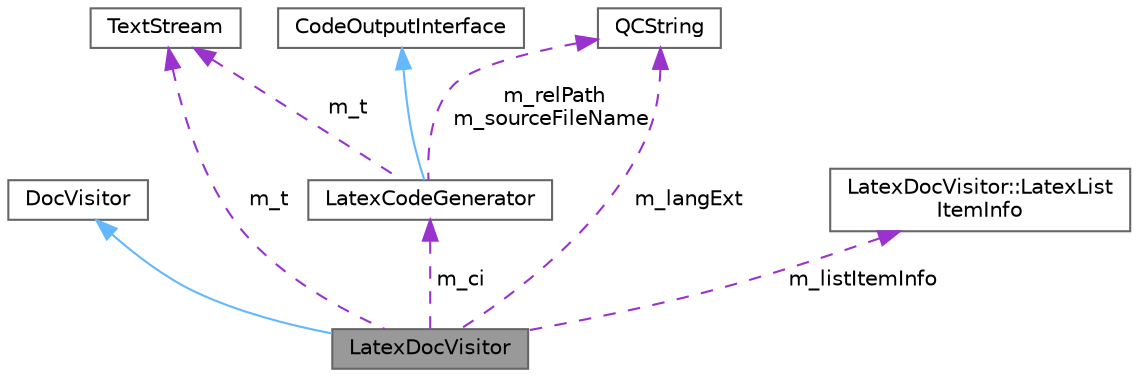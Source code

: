 digraph "LatexDocVisitor"
{
 // INTERACTIVE_SVG=YES
 // LATEX_PDF_SIZE
  bgcolor="transparent";
  edge [fontname=Helvetica,fontsize=10,labelfontname=Helvetica,labelfontsize=10];
  node [fontname=Helvetica,fontsize=10,shape=box,height=0.2,width=0.4];
  Node1 [label="LatexDocVisitor",height=0.2,width=0.4,color="gray40", fillcolor="grey60", style="filled", fontcolor="black",tooltip="Concrete visitor implementation for LaTeX output."];
  Node2 -> Node1 [dir="back",color="steelblue1",style="solid"];
  Node2 [label="DocVisitor",height=0.2,width=0.4,color="gray40", fillcolor="white", style="filled",URL="$d0/d78/class_doc_visitor.html",tooltip="Helper base class for functionality shared by all visitors."];
  Node3 -> Node1 [dir="back",color="darkorchid3",style="dashed",label=" m_t" ];
  Node3 [label="TextStream",height=0.2,width=0.4,color="gray40", fillcolor="white", style="filled",URL="$d3/d30/class_text_stream.html",tooltip="Text streaming class that buffers data."];
  Node4 -> Node1 [dir="back",color="darkorchid3",style="dashed",label=" m_ci" ];
  Node4 [label="LatexCodeGenerator",height=0.2,width=0.4,color="gray40", fillcolor="white", style="filled",URL="$d0/d37/class_latex_code_generator.html",tooltip="Generator for LaTeX code fragments."];
  Node5 -> Node4 [dir="back",color="steelblue1",style="solid"];
  Node5 [label="CodeOutputInterface",height=0.2,width=0.4,color="gray40", fillcolor="white", style="filled",URL="$d5/d9c/class_code_output_interface.html",tooltip="Output interface for code parser."];
  Node3 -> Node4 [dir="back",color="darkorchid3",style="dashed",label=" m_t" ];
  Node6 -> Node4 [dir="back",color="darkorchid3",style="dashed",label=" m_relPath\nm_sourceFileName" ];
  Node6 [label="QCString",height=0.2,width=0.4,color="gray40", fillcolor="white", style="filled",URL="$d9/d45/class_q_c_string.html",tooltip="This is an alternative implementation of QCString."];
  Node6 -> Node1 [dir="back",color="darkorchid3",style="dashed",label=" m_langExt" ];
  Node7 -> Node1 [dir="back",color="darkorchid3",style="dashed",label=" m_listItemInfo" ];
  Node7 [label="LatexDocVisitor::LatexList\lItemInfo",height=0.2,width=0.4,color="gray40", fillcolor="white", style="filled",URL="$da/dc3/struct_latex_doc_visitor_1_1_latex_list_item_info.html",tooltip=" "];
}
